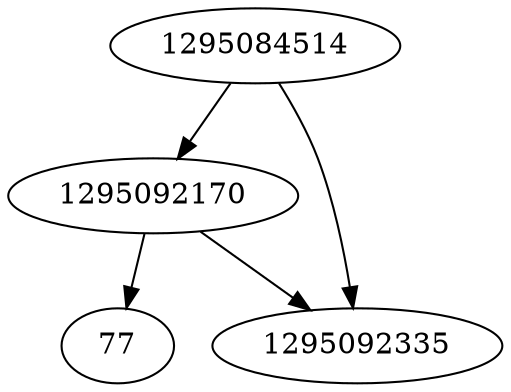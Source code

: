 strict digraph  {
1295092170;
1295084514;
77;
1295092335;
1295092170 -> 77;
1295092170 -> 1295092335;
1295084514 -> 1295092170;
1295084514 -> 1295092335;
}
